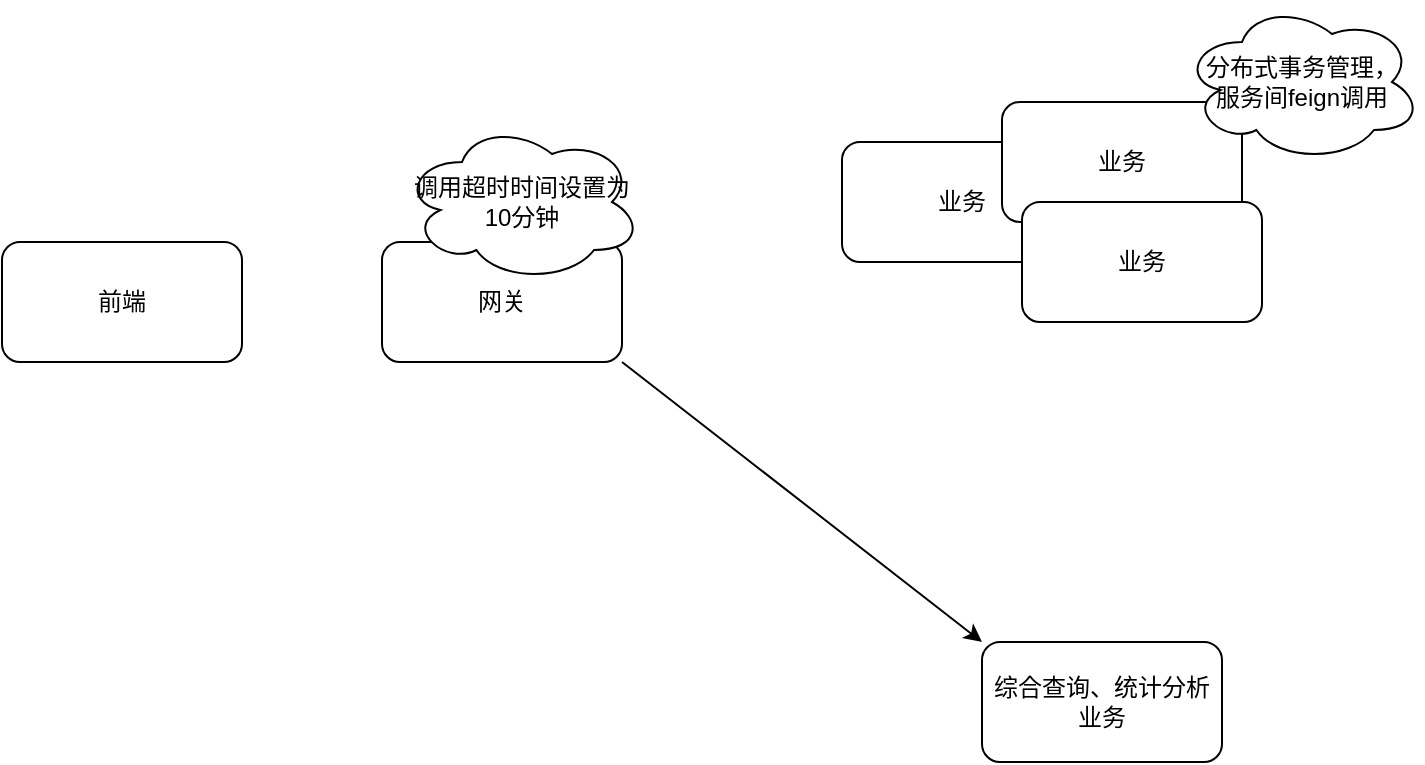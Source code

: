 <mxfile version="21.6.9" type="github">
  <diagram name="第 1 页" id="11f2MM4YsrPZdB35buU8">
    <mxGraphModel dx="1562" dy="862" grid="1" gridSize="10" guides="1" tooltips="1" connect="1" arrows="1" fold="1" page="1" pageScale="1" pageWidth="827" pageHeight="1169" math="0" shadow="0">
      <root>
        <mxCell id="0" />
        <mxCell id="1" parent="0" />
        <mxCell id="_BseXzkGbUEC1sAC8K0_-2" value="前端" style="rounded=1;whiteSpace=wrap;html=1;" vertex="1" parent="1">
          <mxGeometry x="50" y="230" width="120" height="60" as="geometry" />
        </mxCell>
        <mxCell id="_BseXzkGbUEC1sAC8K0_-11" style="rounded=0;orthogonalLoop=1;jettySize=auto;html=1;exitX=1;exitY=1;exitDx=0;exitDy=0;entryX=0;entryY=0;entryDx=0;entryDy=0;" edge="1" parent="1" source="_BseXzkGbUEC1sAC8K0_-3" target="_BseXzkGbUEC1sAC8K0_-10">
          <mxGeometry relative="1" as="geometry" />
        </mxCell>
        <mxCell id="_BseXzkGbUEC1sAC8K0_-3" value="网关" style="rounded=1;whiteSpace=wrap;html=1;" vertex="1" parent="1">
          <mxGeometry x="240" y="230" width="120" height="60" as="geometry" />
        </mxCell>
        <mxCell id="_BseXzkGbUEC1sAC8K0_-4" value="业务" style="rounded=1;whiteSpace=wrap;html=1;" vertex="1" parent="1">
          <mxGeometry x="470" y="180" width="120" height="60" as="geometry" />
        </mxCell>
        <mxCell id="_BseXzkGbUEC1sAC8K0_-5" value="业务" style="rounded=1;whiteSpace=wrap;html=1;" vertex="1" parent="1">
          <mxGeometry x="550" y="160" width="120" height="60" as="geometry" />
        </mxCell>
        <mxCell id="_BseXzkGbUEC1sAC8K0_-6" value="业务" style="rounded=1;whiteSpace=wrap;html=1;" vertex="1" parent="1">
          <mxGeometry x="560" y="210" width="120" height="60" as="geometry" />
        </mxCell>
        <mxCell id="_BseXzkGbUEC1sAC8K0_-9" value="分布式事务管理，&lt;br&gt;服务间feign调用" style="ellipse;shape=cloud;whiteSpace=wrap;html=1;" vertex="1" parent="1">
          <mxGeometry x="640" y="110" width="120" height="80" as="geometry" />
        </mxCell>
        <mxCell id="_BseXzkGbUEC1sAC8K0_-10" value="综合查询、统计分析业务" style="rounded=1;whiteSpace=wrap;html=1;" vertex="1" parent="1">
          <mxGeometry x="540" y="430" width="120" height="60" as="geometry" />
        </mxCell>
        <mxCell id="_BseXzkGbUEC1sAC8K0_-12" value="调用超时时间设置为10分钟" style="ellipse;shape=cloud;whiteSpace=wrap;html=1;" vertex="1" parent="1">
          <mxGeometry x="250" y="170" width="120" height="80" as="geometry" />
        </mxCell>
      </root>
    </mxGraphModel>
  </diagram>
</mxfile>
